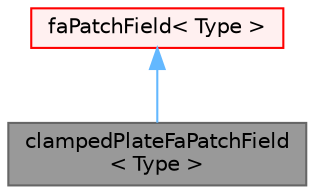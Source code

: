 digraph "clampedPlateFaPatchField&lt; Type &gt;"
{
 // LATEX_PDF_SIZE
  bgcolor="transparent";
  edge [fontname=Helvetica,fontsize=10,labelfontname=Helvetica,labelfontsize=10];
  node [fontname=Helvetica,fontsize=10,shape=box,height=0.2,width=0.4];
  Node1 [id="Node000001",label="clampedPlateFaPatchField\l\< Type \>",height=0.2,width=0.4,color="gray40", fillcolor="grey60", style="filled", fontcolor="black",tooltip="This BC provides a clamped BC. It sets zero fixed value and zeroGradient."];
  Node2 -> Node1 [id="edge1_Node000001_Node000002",dir="back",color="steelblue1",style="solid",tooltip=" "];
  Node2 [id="Node000002",label="faPatchField\< Type \>",height=0.2,width=0.4,color="red", fillcolor="#FFF0F0", style="filled",URL="$classFoam_1_1faPatchField.html",tooltip="faPatchField<Type> abstract base class. This class gives a fat-interface to all derived classes cover..."];
}
